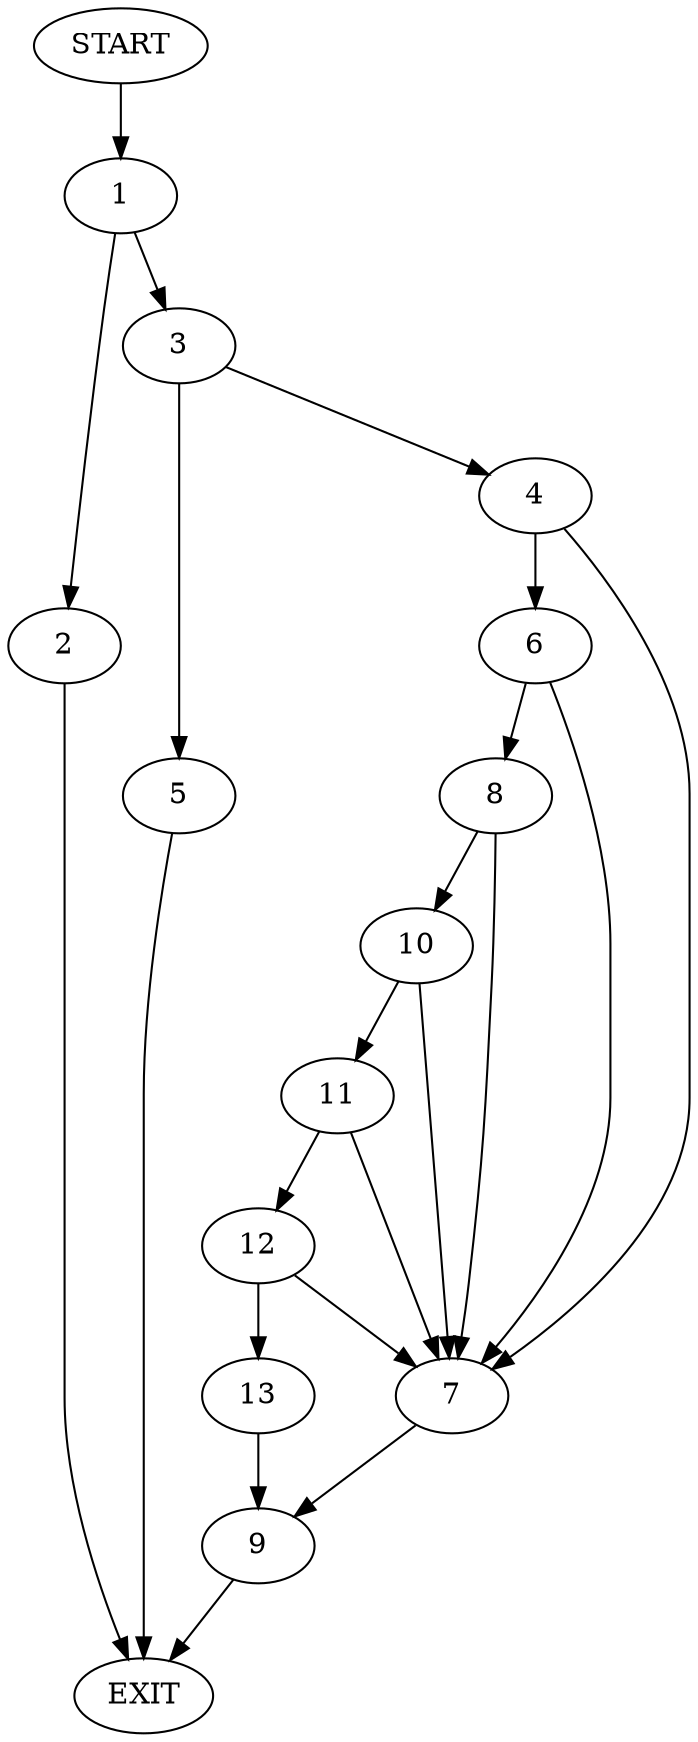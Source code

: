 digraph {
0 [label="START"]
14 [label="EXIT"]
0 -> 1
1 -> 2
1 -> 3
3 -> 4
3 -> 5
2 -> 14
4 -> 6
4 -> 7
5 -> 14
6 -> 8
6 -> 7
7 -> 9
8 -> 10
8 -> 7
10 -> 11
10 -> 7
11 -> 12
11 -> 7
12 -> 13
12 -> 7
13 -> 9
9 -> 14
}
